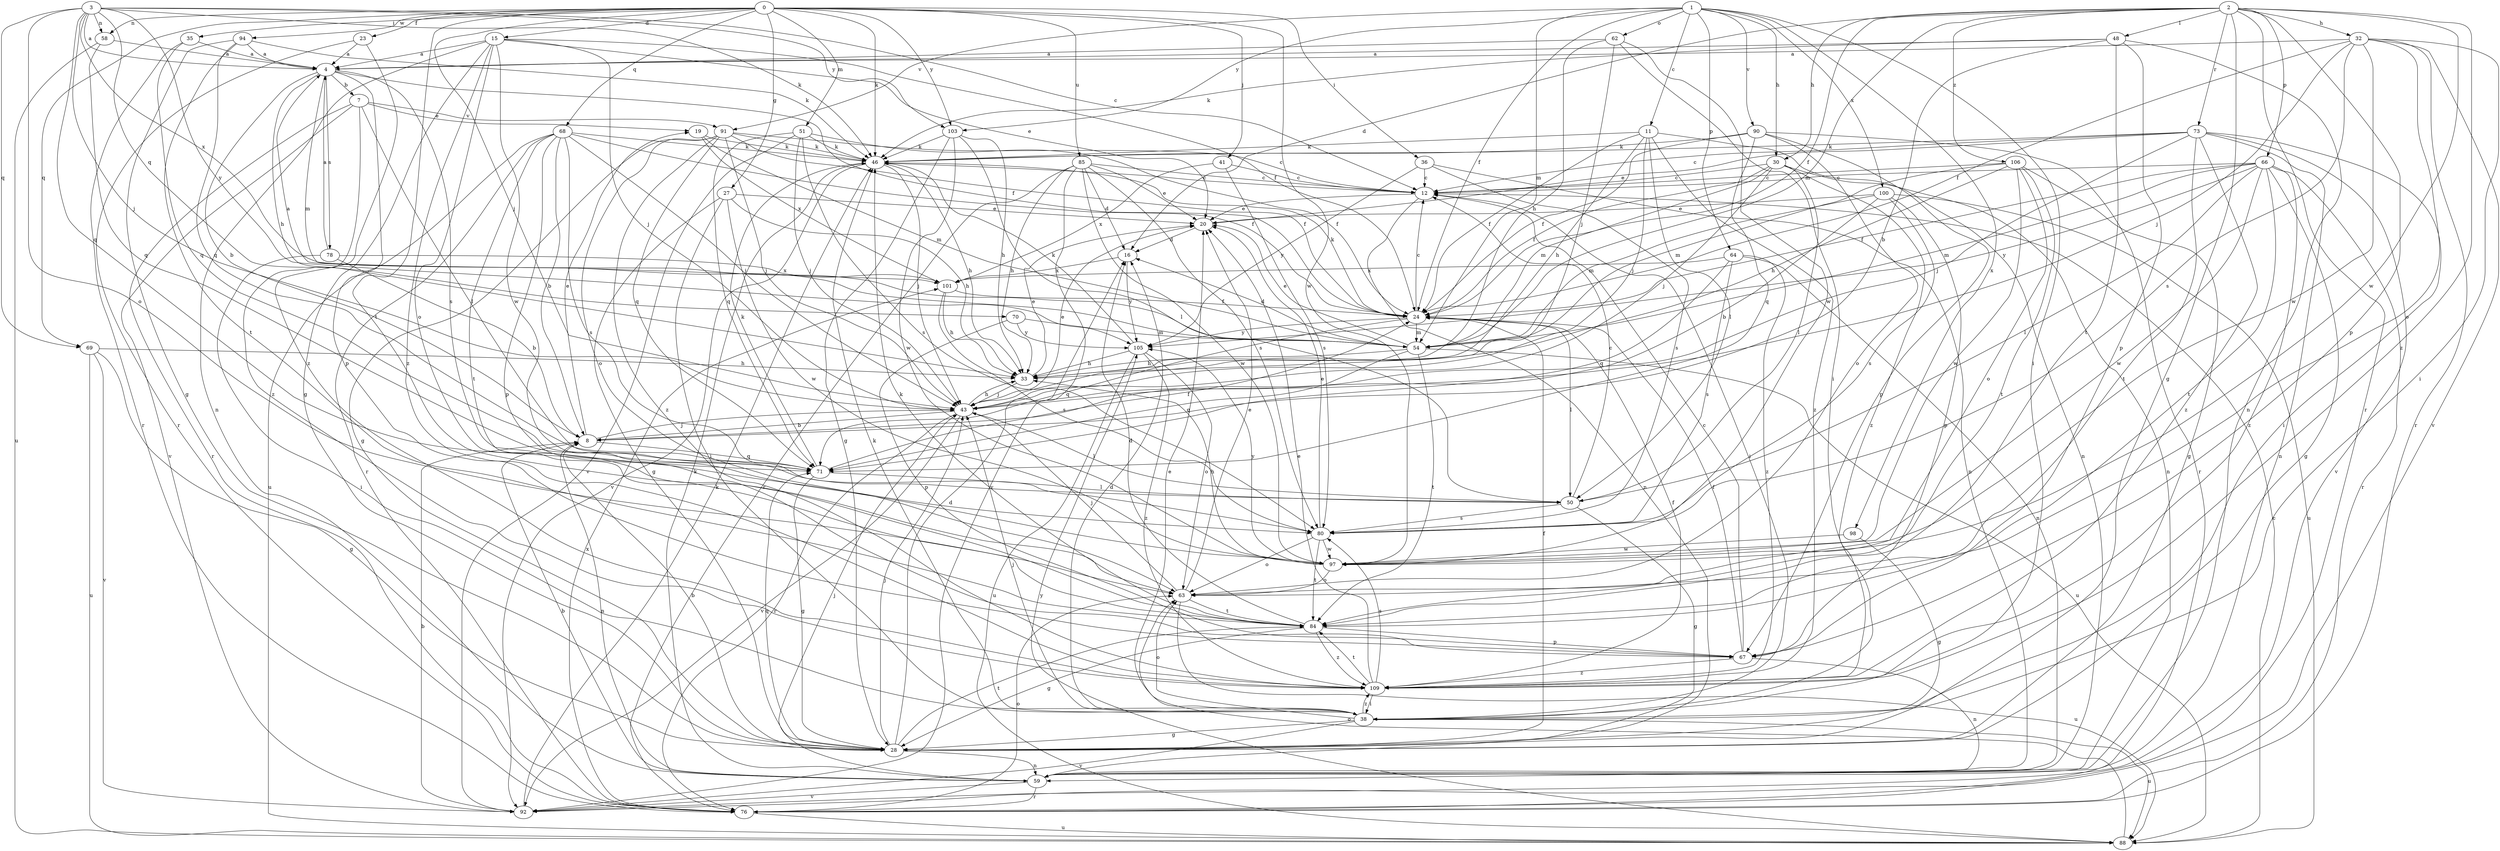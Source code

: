 strict digraph  {
0;
1;
2;
3;
4;
7;
8;
11;
12;
15;
16;
19;
20;
23;
24;
27;
28;
30;
32;
33;
35;
36;
38;
41;
43;
46;
48;
50;
51;
54;
58;
59;
62;
63;
64;
66;
67;
68;
69;
70;
71;
73;
76;
78;
80;
84;
85;
88;
90;
91;
92;
94;
97;
98;
100;
101;
103;
105;
106;
109;
0 -> 15  [label=d];
0 -> 23  [label=f];
0 -> 27  [label=g];
0 -> 35  [label=i];
0 -> 36  [label=i];
0 -> 41  [label=j];
0 -> 43  [label=j];
0 -> 46  [label=k];
0 -> 51  [label=m];
0 -> 58  [label=n];
0 -> 68  [label=q];
0 -> 69  [label=q];
0 -> 84  [label=t];
0 -> 85  [label=u];
0 -> 94  [label=w];
0 -> 97  [label=w];
0 -> 103  [label=y];
1 -> 11  [label=c];
1 -> 24  [label=f];
1 -> 30  [label=h];
1 -> 38  [label=i];
1 -> 54  [label=m];
1 -> 62  [label=o];
1 -> 64  [label=p];
1 -> 90  [label=v];
1 -> 91  [label=v];
1 -> 98  [label=x];
1 -> 100  [label=x];
1 -> 103  [label=y];
2 -> 16  [label=d];
2 -> 24  [label=f];
2 -> 28  [label=g];
2 -> 30  [label=h];
2 -> 32  [label=h];
2 -> 48  [label=l];
2 -> 54  [label=m];
2 -> 66  [label=p];
2 -> 67  [label=p];
2 -> 73  [label=r];
2 -> 76  [label=r];
2 -> 97  [label=w];
2 -> 106  [label=z];
2 -> 109  [label=z];
3 -> 4  [label=a];
3 -> 12  [label=c];
3 -> 43  [label=j];
3 -> 46  [label=k];
3 -> 58  [label=n];
3 -> 63  [label=o];
3 -> 69  [label=q];
3 -> 70  [label=q];
3 -> 71  [label=q];
3 -> 101  [label=x];
3 -> 103  [label=y];
3 -> 105  [label=y];
4 -> 7  [label=b];
4 -> 8  [label=b];
4 -> 24  [label=f];
4 -> 33  [label=h];
4 -> 54  [label=m];
4 -> 67  [label=p];
4 -> 78  [label=s];
4 -> 80  [label=s];
7 -> 19  [label=e];
7 -> 50  [label=l];
7 -> 76  [label=r];
7 -> 91  [label=v];
7 -> 92  [label=v];
7 -> 109  [label=z];
8 -> 19  [label=e];
8 -> 43  [label=j];
8 -> 59  [label=n];
8 -> 71  [label=q];
11 -> 24  [label=f];
11 -> 33  [label=h];
11 -> 43  [label=j];
11 -> 46  [label=k];
11 -> 50  [label=l];
11 -> 59  [label=n];
11 -> 109  [label=z];
12 -> 20  [label=e];
12 -> 38  [label=i];
12 -> 59  [label=n];
15 -> 4  [label=a];
15 -> 20  [label=e];
15 -> 24  [label=f];
15 -> 28  [label=g];
15 -> 43  [label=j];
15 -> 59  [label=n];
15 -> 63  [label=o];
15 -> 97  [label=w];
15 -> 109  [label=z];
16 -> 101  [label=x];
16 -> 105  [label=y];
19 -> 46  [label=k];
19 -> 54  [label=m];
19 -> 101  [label=x];
20 -> 16  [label=d];
23 -> 4  [label=a];
23 -> 76  [label=r];
23 -> 109  [label=z];
24 -> 12  [label=c];
24 -> 46  [label=k];
24 -> 50  [label=l];
24 -> 54  [label=m];
24 -> 71  [label=q];
24 -> 105  [label=y];
27 -> 20  [label=e];
27 -> 28  [label=g];
27 -> 33  [label=h];
27 -> 38  [label=i];
27 -> 97  [label=w];
28 -> 8  [label=b];
28 -> 16  [label=d];
28 -> 24  [label=f];
28 -> 43  [label=j];
28 -> 59  [label=n];
28 -> 71  [label=q];
28 -> 84  [label=t];
30 -> 12  [label=c];
30 -> 24  [label=f];
30 -> 43  [label=j];
30 -> 50  [label=l];
30 -> 54  [label=m];
30 -> 59  [label=n];
30 -> 109  [label=z];
32 -> 4  [label=a];
32 -> 24  [label=f];
32 -> 38  [label=i];
32 -> 43  [label=j];
32 -> 63  [label=o];
32 -> 76  [label=r];
32 -> 80  [label=s];
32 -> 92  [label=v];
32 -> 97  [label=w];
33 -> 20  [label=e];
33 -> 43  [label=j];
35 -> 4  [label=a];
35 -> 71  [label=q];
35 -> 76  [label=r];
36 -> 12  [label=c];
36 -> 59  [label=n];
36 -> 80  [label=s];
36 -> 105  [label=y];
38 -> 16  [label=d];
38 -> 20  [label=e];
38 -> 28  [label=g];
38 -> 43  [label=j];
38 -> 46  [label=k];
38 -> 63  [label=o];
38 -> 88  [label=u];
38 -> 92  [label=v];
38 -> 109  [label=z];
41 -> 12  [label=c];
41 -> 80  [label=s];
41 -> 101  [label=x];
43 -> 8  [label=b];
43 -> 20  [label=e];
43 -> 33  [label=h];
43 -> 50  [label=l];
43 -> 76  [label=r];
43 -> 92  [label=v];
46 -> 12  [label=c];
46 -> 33  [label=h];
46 -> 43  [label=j];
46 -> 92  [label=v];
48 -> 4  [label=a];
48 -> 8  [label=b];
48 -> 46  [label=k];
48 -> 59  [label=n];
48 -> 67  [label=p];
48 -> 84  [label=t];
50 -> 12  [label=c];
50 -> 28  [label=g];
50 -> 80  [label=s];
51 -> 24  [label=f];
51 -> 43  [label=j];
51 -> 46  [label=k];
51 -> 71  [label=q];
51 -> 80  [label=s];
51 -> 92  [label=v];
54 -> 4  [label=a];
54 -> 16  [label=d];
54 -> 20  [label=e];
54 -> 33  [label=h];
54 -> 71  [label=q];
54 -> 84  [label=t];
54 -> 88  [label=u];
58 -> 4  [label=a];
58 -> 71  [label=q];
58 -> 88  [label=u];
59 -> 8  [label=b];
59 -> 43  [label=j];
59 -> 46  [label=k];
59 -> 76  [label=r];
59 -> 92  [label=v];
62 -> 4  [label=a];
62 -> 33  [label=h];
62 -> 38  [label=i];
62 -> 43  [label=j];
62 -> 97  [label=w];
63 -> 20  [label=e];
63 -> 43  [label=j];
63 -> 84  [label=t];
63 -> 88  [label=u];
64 -> 59  [label=n];
64 -> 71  [label=q];
64 -> 80  [label=s];
64 -> 101  [label=x];
64 -> 109  [label=z];
66 -> 12  [label=c];
66 -> 24  [label=f];
66 -> 28  [label=g];
66 -> 50  [label=l];
66 -> 54  [label=m];
66 -> 76  [label=r];
66 -> 84  [label=t];
66 -> 97  [label=w];
66 -> 105  [label=y];
66 -> 109  [label=z];
67 -> 12  [label=c];
67 -> 24  [label=f];
67 -> 59  [label=n];
67 -> 109  [label=z];
68 -> 8  [label=b];
68 -> 24  [label=f];
68 -> 43  [label=j];
68 -> 46  [label=k];
68 -> 67  [label=p];
68 -> 76  [label=r];
68 -> 80  [label=s];
68 -> 84  [label=t];
68 -> 88  [label=u];
69 -> 28  [label=g];
69 -> 33  [label=h];
69 -> 88  [label=u];
69 -> 92  [label=v];
70 -> 54  [label=m];
70 -> 67  [label=p];
70 -> 105  [label=y];
71 -> 24  [label=f];
71 -> 28  [label=g];
71 -> 46  [label=k];
71 -> 50  [label=l];
73 -> 12  [label=c];
73 -> 20  [label=e];
73 -> 38  [label=i];
73 -> 43  [label=j];
73 -> 46  [label=k];
73 -> 59  [label=n];
73 -> 84  [label=t];
73 -> 92  [label=v];
73 -> 109  [label=z];
76 -> 63  [label=o];
76 -> 88  [label=u];
76 -> 101  [label=x];
78 -> 4  [label=a];
78 -> 8  [label=b];
78 -> 38  [label=i];
78 -> 101  [label=x];
80 -> 20  [label=e];
80 -> 63  [label=o];
80 -> 84  [label=t];
80 -> 97  [label=w];
84 -> 16  [label=d];
84 -> 28  [label=g];
84 -> 46  [label=k];
84 -> 67  [label=p];
84 -> 109  [label=z];
85 -> 12  [label=c];
85 -> 16  [label=d];
85 -> 20  [label=e];
85 -> 33  [label=h];
85 -> 76  [label=r];
85 -> 80  [label=s];
85 -> 92  [label=v];
85 -> 97  [label=w];
88 -> 12  [label=c];
88 -> 63  [label=o];
88 -> 105  [label=y];
90 -> 24  [label=f];
90 -> 46  [label=k];
90 -> 63  [label=o];
90 -> 67  [label=p];
90 -> 71  [label=q];
90 -> 76  [label=r];
91 -> 12  [label=c];
91 -> 24  [label=f];
91 -> 28  [label=g];
91 -> 43  [label=j];
91 -> 46  [label=k];
91 -> 63  [label=o];
91 -> 71  [label=q];
91 -> 109  [label=z];
92 -> 8  [label=b];
92 -> 46  [label=k];
94 -> 4  [label=a];
94 -> 28  [label=g];
94 -> 46  [label=k];
94 -> 71  [label=q];
94 -> 84  [label=t];
97 -> 33  [label=h];
97 -> 63  [label=o];
97 -> 105  [label=y];
98 -> 28  [label=g];
98 -> 97  [label=w];
100 -> 8  [label=b];
100 -> 20  [label=e];
100 -> 54  [label=m];
100 -> 67  [label=p];
100 -> 80  [label=s];
100 -> 88  [label=u];
101 -> 24  [label=f];
101 -> 33  [label=h];
101 -> 80  [label=s];
103 -> 28  [label=g];
103 -> 33  [label=h];
103 -> 46  [label=k];
103 -> 50  [label=l];
103 -> 97  [label=w];
105 -> 33  [label=h];
105 -> 46  [label=k];
105 -> 63  [label=o];
105 -> 88  [label=u];
105 -> 109  [label=z];
106 -> 12  [label=c];
106 -> 28  [label=g];
106 -> 33  [label=h];
106 -> 54  [label=m];
106 -> 63  [label=o];
106 -> 84  [label=t];
106 -> 97  [label=w];
109 -> 20  [label=e];
109 -> 24  [label=f];
109 -> 38  [label=i];
109 -> 80  [label=s];
109 -> 84  [label=t];
}
